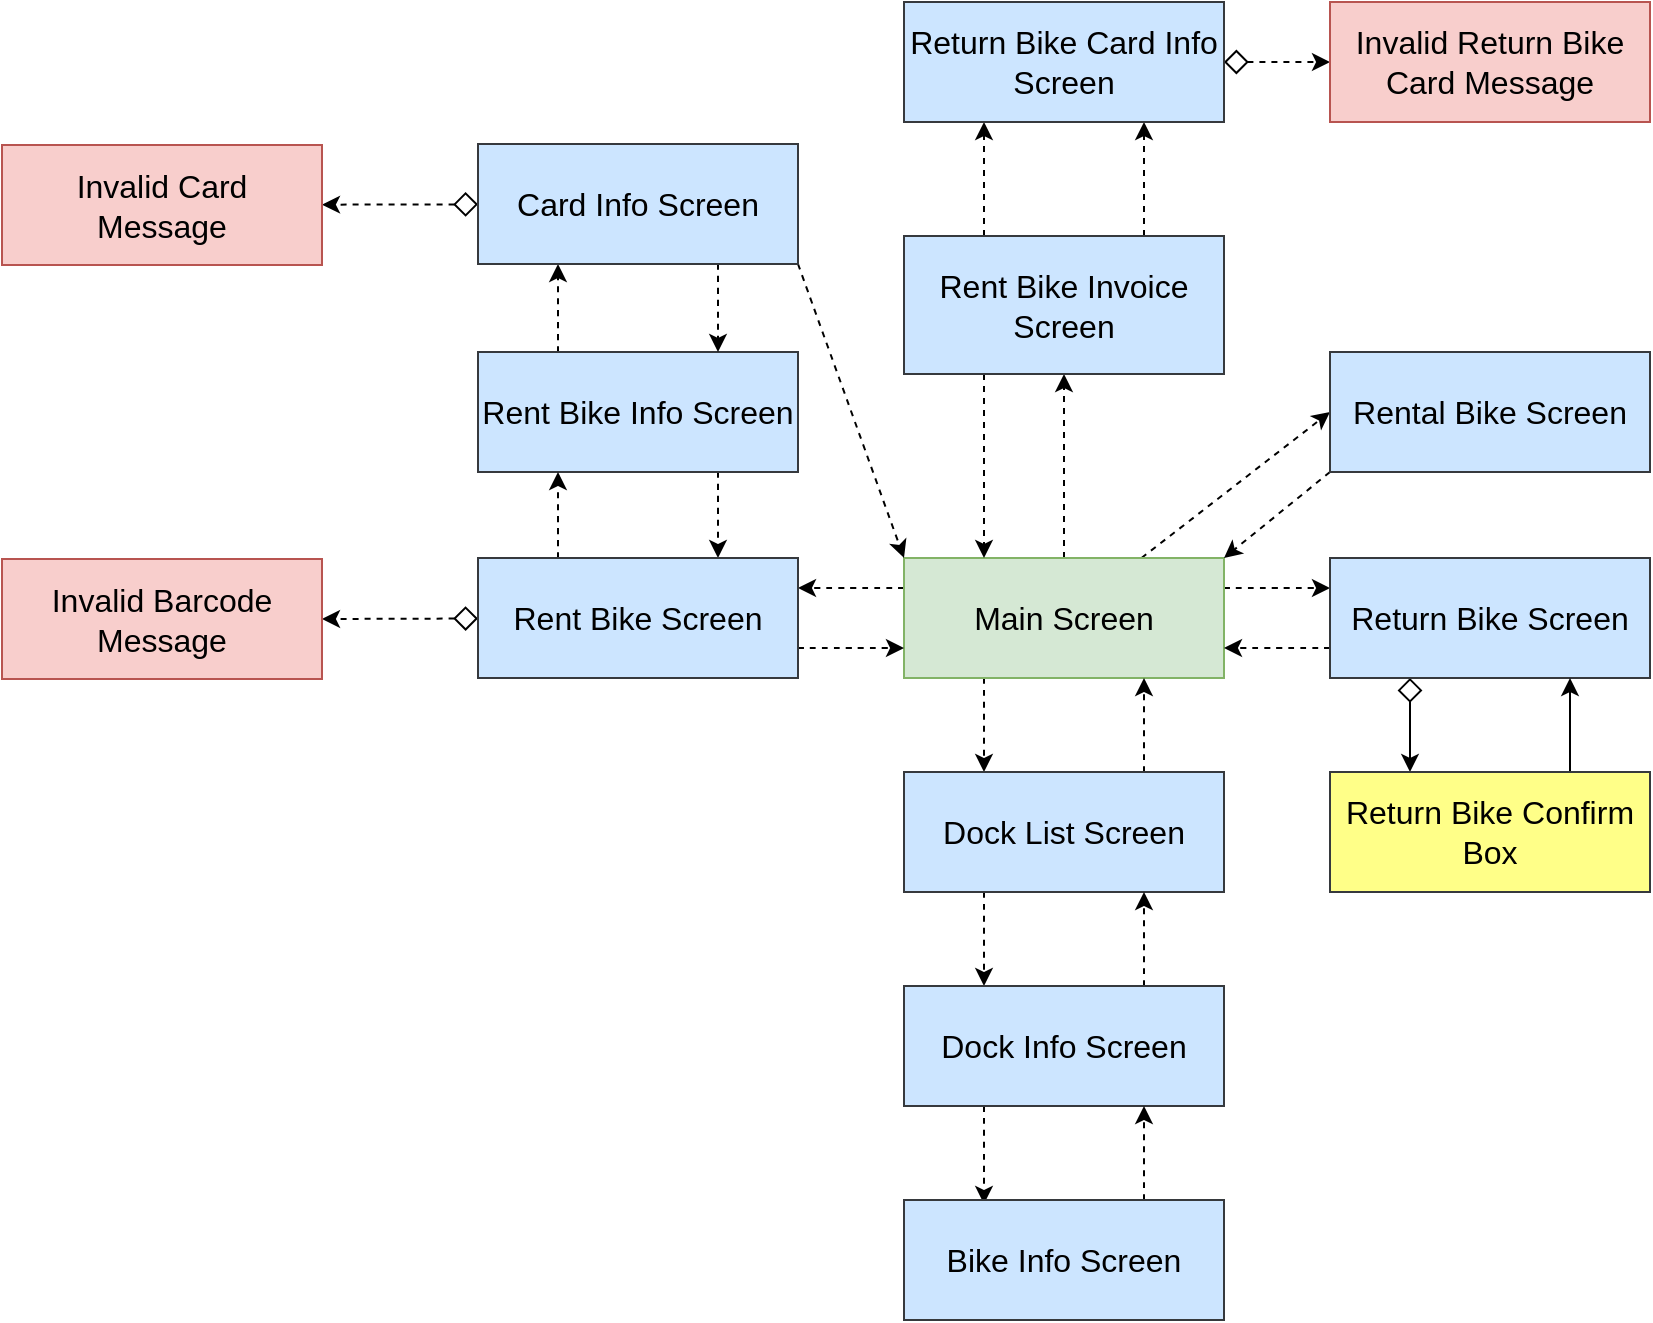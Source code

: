 <mxfile version="20.7.4" type="device"><diagram id="2rXW3kKIKCoy7K6GqrY2" name="Page-1"><mxGraphModel dx="2334" dy="780" grid="0" gridSize="10" guides="1" tooltips="1" connect="1" arrows="1" fold="1" page="1" pageScale="1" pageWidth="850" pageHeight="1100" math="0" shadow="0"><root><mxCell id="0"/><mxCell id="1" parent="0"/><mxCell id="BZPoRxSP04GJBQOM27Xw-13" style="edgeStyle=none;curved=1;rounded=0;orthogonalLoop=1;jettySize=auto;html=1;entryX=1;entryY=0.25;entryDx=0;entryDy=0;fontSize=12;endArrow=classic;sourcePerimeterSpacing=8;targetPerimeterSpacing=8;endFill=1;dashed=1;exitX=0;exitY=0.25;exitDx=0;exitDy=0;" parent="1" target="BZPoRxSP04GJBQOM27Xw-7" edge="1" source="BZPoRxSP04GJBQOM27Xw-1"><mxGeometry relative="1" as="geometry"><mxPoint x="357" y="296" as="sourcePoint"/></mxGeometry></mxCell><mxCell id="BZPoRxSP04GJBQOM27Xw-21" style="edgeStyle=none;curved=1;rounded=0;orthogonalLoop=1;jettySize=auto;html=1;entryX=0;entryY=0.25;entryDx=0;entryDy=0;dashed=1;fontSize=12;endArrow=classic;endFill=1;sourcePerimeterSpacing=8;targetPerimeterSpacing=8;exitX=1;exitY=0.25;exitDx=0;exitDy=0;" parent="1" source="BZPoRxSP04GJBQOM27Xw-1" target="BZPoRxSP04GJBQOM27Xw-4" edge="1"><mxGeometry relative="1" as="geometry"/></mxCell><mxCell id="BZPoRxSP04GJBQOM27Xw-23" style="edgeStyle=none;curved=1;rounded=0;orthogonalLoop=1;jettySize=auto;html=1;entryX=0.25;entryY=0;entryDx=0;entryDy=0;dashed=1;fontSize=12;endArrow=classic;endFill=1;sourcePerimeterSpacing=8;targetPerimeterSpacing=8;exitX=0.25;exitY=1;exitDx=0;exitDy=0;" parent="1" source="BZPoRxSP04GJBQOM27Xw-1" target="BZPoRxSP04GJBQOM27Xw-8" edge="1"><mxGeometry relative="1" as="geometry"/></mxCell><mxCell id="qQIDZ7FwtuLfiswZQr-S-1" style="rounded=0;orthogonalLoop=1;jettySize=auto;html=1;entryX=0;entryY=0.5;entryDx=0;entryDy=0;dashed=1;endArrow=classic;endFill=1;" edge="1" parent="1" source="BZPoRxSP04GJBQOM27Xw-1" target="BZPoRxSP04GJBQOM27Xw-11"><mxGeometry relative="1" as="geometry"/></mxCell><mxCell id="qQIDZ7FwtuLfiswZQr-S-4" style="edgeStyle=none;rounded=0;orthogonalLoop=1;jettySize=auto;html=1;entryX=0.5;entryY=1;entryDx=0;entryDy=0;dashed=1;endArrow=classic;endFill=1;" edge="1" parent="1" source="BZPoRxSP04GJBQOM27Xw-1" target="BZPoRxSP04GJBQOM27Xw-2"><mxGeometry relative="1" as="geometry"/></mxCell><mxCell id="BZPoRxSP04GJBQOM27Xw-1" value="Main Screen" style="rounded=0;whiteSpace=wrap;html=1;fontSize=16;fillColor=#d5e8d4;strokeColor=#82b366;" parent="1" vertex="1"><mxGeometry x="358" y="283" width="160" height="60" as="geometry"/></mxCell><mxCell id="qQIDZ7FwtuLfiswZQr-S-3" style="edgeStyle=none;rounded=0;orthogonalLoop=1;jettySize=auto;html=1;entryX=0.25;entryY=0;entryDx=0;entryDy=0;dashed=1;endArrow=classic;endFill=1;exitX=0.25;exitY=1;exitDx=0;exitDy=0;" edge="1" parent="1" source="BZPoRxSP04GJBQOM27Xw-2" target="BZPoRxSP04GJBQOM27Xw-1"><mxGeometry relative="1" as="geometry"/></mxCell><mxCell id="qQIDZ7FwtuLfiswZQr-S-5" style="edgeStyle=none;rounded=0;orthogonalLoop=1;jettySize=auto;html=1;entryX=0.25;entryY=1;entryDx=0;entryDy=0;dashed=1;endArrow=classic;endFill=1;exitX=0.25;exitY=0;exitDx=0;exitDy=0;" edge="1" parent="1" source="BZPoRxSP04GJBQOM27Xw-2" target="BZPoRxSP04GJBQOM27Xw-3"><mxGeometry relative="1" as="geometry"/></mxCell><mxCell id="qQIDZ7FwtuLfiswZQr-S-6" style="edgeStyle=none;rounded=0;orthogonalLoop=1;jettySize=auto;html=1;entryX=0.75;entryY=1;entryDx=0;entryDy=0;dashed=1;endArrow=classic;endFill=1;exitX=0.75;exitY=0;exitDx=0;exitDy=0;" edge="1" parent="1" source="BZPoRxSP04GJBQOM27Xw-2" target="BZPoRxSP04GJBQOM27Xw-3"><mxGeometry relative="1" as="geometry"/></mxCell><mxCell id="BZPoRxSP04GJBQOM27Xw-2" value="Rent Bike Invoice Screen" style="rounded=0;whiteSpace=wrap;html=1;fontSize=16;fillColor=#cce5ff;strokeColor=#36393d;" parent="1" vertex="1"><mxGeometry x="358" y="122" width="160" height="69" as="geometry"/></mxCell><mxCell id="qQIDZ7FwtuLfiswZQr-S-12" style="edgeStyle=none;rounded=0;orthogonalLoop=1;jettySize=auto;html=1;entryX=0;entryY=0.5;entryDx=0;entryDy=0;dashed=1;startArrow=diamond;startFill=0;endArrow=classic;endFill=1;startSize=10;endSize=6;" edge="1" parent="1" source="BZPoRxSP04GJBQOM27Xw-3" target="qQIDZ7FwtuLfiswZQr-S-11"><mxGeometry relative="1" as="geometry"/></mxCell><mxCell id="BZPoRxSP04GJBQOM27Xw-3" value="Return Bike Card Info Screen" style="rounded=0;whiteSpace=wrap;html=1;fontSize=16;fillColor=#cce5ff;strokeColor=#36393d;" parent="1" vertex="1"><mxGeometry x="358" y="5" width="160" height="60" as="geometry"/></mxCell><mxCell id="BZPoRxSP04GJBQOM27Xw-22" style="edgeStyle=none;curved=1;rounded=0;orthogonalLoop=1;jettySize=auto;html=1;entryX=1;entryY=0.75;entryDx=0;entryDy=0;dashed=1;fontSize=12;endArrow=classic;endFill=1;sourcePerimeterSpacing=8;targetPerimeterSpacing=8;exitX=0;exitY=0.75;exitDx=0;exitDy=0;" parent="1" source="BZPoRxSP04GJBQOM27Xw-4" target="BZPoRxSP04GJBQOM27Xw-1" edge="1"><mxGeometry relative="1" as="geometry"/></mxCell><mxCell id="qQIDZ7FwtuLfiswZQr-S-14" style="edgeStyle=none;rounded=0;orthogonalLoop=1;jettySize=auto;html=1;entryX=0.25;entryY=0;entryDx=0;entryDy=0;startArrow=diamond;startFill=0;endArrow=classic;endFill=1;startSize=10;endSize=6;exitX=0.25;exitY=1;exitDx=0;exitDy=0;" edge="1" parent="1" source="BZPoRxSP04GJBQOM27Xw-4" target="qQIDZ7FwtuLfiswZQr-S-13"><mxGeometry relative="1" as="geometry"/></mxCell><mxCell id="BZPoRxSP04GJBQOM27Xw-4" value="Return Bike Screen" style="rounded=0;whiteSpace=wrap;html=1;fontSize=16;fillColor=#cce5ff;strokeColor=#36393d;" parent="1" vertex="1"><mxGeometry x="571" y="283" width="160" height="60" as="geometry"/></mxCell><mxCell id="BZPoRxSP04GJBQOM27Xw-17" style="edgeStyle=none;curved=1;rounded=0;orthogonalLoop=1;jettySize=auto;html=1;entryX=0.75;entryY=0;entryDx=0;entryDy=0;dashed=1;fontSize=12;endArrow=classic;endFill=1;sourcePerimeterSpacing=8;targetPerimeterSpacing=8;exitX=0.75;exitY=1;exitDx=0;exitDy=0;" parent="1" source="BZPoRxSP04GJBQOM27Xw-5" target="BZPoRxSP04GJBQOM27Xw-7" edge="1"><mxGeometry relative="1" as="geometry"/></mxCell><mxCell id="BZPoRxSP04GJBQOM27Xw-18" style="edgeStyle=none;curved=1;rounded=0;orthogonalLoop=1;jettySize=auto;html=1;entryX=0.25;entryY=1;entryDx=0;entryDy=0;dashed=1;fontSize=12;endArrow=classic;endFill=1;sourcePerimeterSpacing=8;targetPerimeterSpacing=8;exitX=0.25;exitY=0;exitDx=0;exitDy=0;" parent="1" source="BZPoRxSP04GJBQOM27Xw-5" target="BZPoRxSP04GJBQOM27Xw-6" edge="1"><mxGeometry relative="1" as="geometry"/></mxCell><mxCell id="BZPoRxSP04GJBQOM27Xw-5" value="Rent Bike Info Screen" style="rounded=0;whiteSpace=wrap;html=1;fontSize=16;fillColor=#cce5ff;strokeColor=#36393d;" parent="1" vertex="1"><mxGeometry x="145" y="180" width="160" height="60" as="geometry"/></mxCell><mxCell id="BZPoRxSP04GJBQOM27Xw-19" style="edgeStyle=none;curved=1;rounded=0;orthogonalLoop=1;jettySize=auto;html=1;entryX=0.75;entryY=0;entryDx=0;entryDy=0;dashed=1;fontSize=12;endArrow=classic;endFill=1;sourcePerimeterSpacing=8;targetPerimeterSpacing=8;exitX=0.75;exitY=1;exitDx=0;exitDy=0;" parent="1" source="BZPoRxSP04GJBQOM27Xw-6" target="BZPoRxSP04GJBQOM27Xw-5" edge="1"><mxGeometry relative="1" as="geometry"/></mxCell><mxCell id="BZPoRxSP04GJBQOM27Xw-20" style="edgeStyle=none;curved=1;rounded=0;orthogonalLoop=1;jettySize=auto;html=1;entryX=0;entryY=0;entryDx=0;entryDy=0;dashed=1;fontSize=12;endArrow=classic;endFill=1;sourcePerimeterSpacing=8;targetPerimeterSpacing=8;exitX=1;exitY=1;exitDx=0;exitDy=0;" parent="1" source="BZPoRxSP04GJBQOM27Xw-6" target="BZPoRxSP04GJBQOM27Xw-1" edge="1"><mxGeometry relative="1" as="geometry"/></mxCell><mxCell id="qQIDZ7FwtuLfiswZQr-S-10" style="edgeStyle=none;rounded=0;orthogonalLoop=1;jettySize=auto;html=1;dashed=1;startArrow=diamond;startFill=0;endArrow=classic;endFill=1;startSize=10;endSize=6;" edge="1" parent="1" source="BZPoRxSP04GJBQOM27Xw-6" target="qQIDZ7FwtuLfiswZQr-S-9"><mxGeometry relative="1" as="geometry"/></mxCell><mxCell id="BZPoRxSP04GJBQOM27Xw-6" value="Card Info Screen" style="rounded=0;whiteSpace=wrap;html=1;fontSize=16;fillColor=#cce5ff;strokeColor=#36393d;" parent="1" vertex="1"><mxGeometry x="145" y="76" width="160" height="60" as="geometry"/></mxCell><mxCell id="BZPoRxSP04GJBQOM27Xw-14" style="edgeStyle=none;curved=1;rounded=0;orthogonalLoop=1;jettySize=auto;html=1;entryX=0;entryY=0.75;entryDx=0;entryDy=0;fontSize=12;endArrow=classic;sourcePerimeterSpacing=8;targetPerimeterSpacing=8;exitX=1;exitY=0.75;exitDx=0;exitDy=0;endFill=1;dashed=1;" parent="1" source="BZPoRxSP04GJBQOM27Xw-7" target="BZPoRxSP04GJBQOM27Xw-1" edge="1"><mxGeometry relative="1" as="geometry"/></mxCell><mxCell id="BZPoRxSP04GJBQOM27Xw-15" style="edgeStyle=none;curved=1;rounded=0;orthogonalLoop=1;jettySize=auto;html=1;entryX=0.25;entryY=1;entryDx=0;entryDy=0;dashed=1;fontSize=12;endArrow=classic;endFill=1;sourcePerimeterSpacing=8;targetPerimeterSpacing=8;exitX=0.25;exitY=0;exitDx=0;exitDy=0;" parent="1" source="BZPoRxSP04GJBQOM27Xw-7" target="BZPoRxSP04GJBQOM27Xw-5" edge="1"><mxGeometry relative="1" as="geometry"/></mxCell><mxCell id="qQIDZ7FwtuLfiswZQr-S-8" style="edgeStyle=none;rounded=0;orthogonalLoop=1;jettySize=auto;html=1;entryX=1;entryY=0.5;entryDx=0;entryDy=0;dashed=1;endArrow=classic;endFill=1;startArrow=diamond;startFill=0;endSize=6;startSize=10;" edge="1" parent="1" source="BZPoRxSP04GJBQOM27Xw-7" target="BZPoRxSP04GJBQOM27Xw-12"><mxGeometry relative="1" as="geometry"/></mxCell><mxCell id="BZPoRxSP04GJBQOM27Xw-7" value="Rent Bike Screen" style="rounded=0;whiteSpace=wrap;html=1;fontSize=16;fillColor=#cce5ff;strokeColor=#36393d;" parent="1" vertex="1"><mxGeometry x="145" y="283" width="160" height="60" as="geometry"/></mxCell><mxCell id="BZPoRxSP04GJBQOM27Xw-24" style="edgeStyle=none;curved=1;rounded=0;orthogonalLoop=1;jettySize=auto;html=1;entryX=0.75;entryY=1;entryDx=0;entryDy=0;dashed=1;fontSize=12;endArrow=classic;endFill=1;sourcePerimeterSpacing=8;targetPerimeterSpacing=8;exitX=0.75;exitY=0;exitDx=0;exitDy=0;" parent="1" source="BZPoRxSP04GJBQOM27Xw-8" target="BZPoRxSP04GJBQOM27Xw-1" edge="1"><mxGeometry relative="1" as="geometry"/></mxCell><mxCell id="BZPoRxSP04GJBQOM27Xw-25" style="edgeStyle=none;curved=1;rounded=0;orthogonalLoop=1;jettySize=auto;html=1;entryX=0.25;entryY=0;entryDx=0;entryDy=0;dashed=1;fontSize=12;endArrow=classic;endFill=1;sourcePerimeterSpacing=8;targetPerimeterSpacing=8;exitX=0.25;exitY=1;exitDx=0;exitDy=0;" parent="1" source="BZPoRxSP04GJBQOM27Xw-8" target="BZPoRxSP04GJBQOM27Xw-9" edge="1"><mxGeometry relative="1" as="geometry"/></mxCell><mxCell id="BZPoRxSP04GJBQOM27Xw-8" value="Dock List Screen" style="rounded=0;whiteSpace=wrap;html=1;fontSize=16;fillColor=#cce5ff;strokeColor=#36393d;" parent="1" vertex="1"><mxGeometry x="358" y="390" width="160" height="60" as="geometry"/></mxCell><mxCell id="BZPoRxSP04GJBQOM27Xw-26" style="edgeStyle=none;curved=1;rounded=0;orthogonalLoop=1;jettySize=auto;html=1;entryX=0.75;entryY=1;entryDx=0;entryDy=0;dashed=1;fontSize=12;endArrow=classic;endFill=1;sourcePerimeterSpacing=8;targetPerimeterSpacing=8;exitX=0.75;exitY=0;exitDx=0;exitDy=0;" parent="1" source="BZPoRxSP04GJBQOM27Xw-9" target="BZPoRxSP04GJBQOM27Xw-8" edge="1"><mxGeometry relative="1" as="geometry"/></mxCell><mxCell id="BZPoRxSP04GJBQOM27Xw-27" style="edgeStyle=none;curved=1;rounded=0;orthogonalLoop=1;jettySize=auto;html=1;dashed=1;fontSize=12;endArrow=classic;endFill=1;sourcePerimeterSpacing=8;targetPerimeterSpacing=8;exitX=0.25;exitY=1;exitDx=0;exitDy=0;" parent="1" source="BZPoRxSP04GJBQOM27Xw-9" edge="1"><mxGeometry relative="1" as="geometry"><mxPoint x="398" y="606" as="targetPoint"/></mxGeometry></mxCell><mxCell id="BZPoRxSP04GJBQOM27Xw-9" value="Dock Info Screen" style="rounded=0;whiteSpace=wrap;html=1;fontSize=16;fillColor=#cce5ff;strokeColor=#36393d;" parent="1" vertex="1"><mxGeometry x="358" y="497" width="160" height="60" as="geometry"/></mxCell><mxCell id="BZPoRxSP04GJBQOM27Xw-28" style="edgeStyle=none;curved=1;rounded=0;orthogonalLoop=1;jettySize=auto;html=1;entryX=0.75;entryY=1;entryDx=0;entryDy=0;dashed=1;fontSize=12;endArrow=classic;endFill=1;sourcePerimeterSpacing=8;targetPerimeterSpacing=8;exitX=0.75;exitY=0;exitDx=0;exitDy=0;" parent="1" source="BZPoRxSP04GJBQOM27Xw-10" target="BZPoRxSP04GJBQOM27Xw-9" edge="1"><mxGeometry relative="1" as="geometry"/></mxCell><mxCell id="BZPoRxSP04GJBQOM27Xw-10" value="Bike Info Screen" style="rounded=0;whiteSpace=wrap;html=1;fontSize=16;fillColor=#cce5ff;strokeColor=#36393d;" parent="1" vertex="1"><mxGeometry x="358" y="604" width="160" height="60" as="geometry"/></mxCell><mxCell id="qQIDZ7FwtuLfiswZQr-S-2" style="edgeStyle=none;rounded=0;orthogonalLoop=1;jettySize=auto;html=1;entryX=1;entryY=0;entryDx=0;entryDy=0;dashed=1;endArrow=classic;endFill=1;exitX=0;exitY=1;exitDx=0;exitDy=0;" edge="1" parent="1" source="BZPoRxSP04GJBQOM27Xw-11" target="BZPoRxSP04GJBQOM27Xw-1"><mxGeometry relative="1" as="geometry"/></mxCell><mxCell id="BZPoRxSP04GJBQOM27Xw-11" value="Rental Bike Screen" style="rounded=0;whiteSpace=wrap;html=1;fontSize=16;fillColor=#cce5ff;strokeColor=#36393d;" parent="1" vertex="1"><mxGeometry x="571" y="180" width="160" height="60" as="geometry"/></mxCell><mxCell id="BZPoRxSP04GJBQOM27Xw-12" value="Invalid Barcode Message" style="rounded=0;whiteSpace=wrap;html=1;fontSize=16;fillColor=#f8cecc;strokeColor=#b85450;" parent="1" vertex="1"><mxGeometry x="-93" y="283.5" width="160" height="60" as="geometry"/></mxCell><mxCell id="qQIDZ7FwtuLfiswZQr-S-9" value="Invalid Card &lt;br&gt;Message" style="rounded=0;whiteSpace=wrap;html=1;fontSize=16;fillColor=#f8cecc;strokeColor=#b85450;" vertex="1" parent="1"><mxGeometry x="-93" y="76.5" width="160" height="60" as="geometry"/></mxCell><mxCell id="qQIDZ7FwtuLfiswZQr-S-11" value="Invalid Return Bike Card Message" style="rounded=0;whiteSpace=wrap;html=1;fontSize=16;fillColor=#f8cecc;strokeColor=#b85450;" vertex="1" parent="1"><mxGeometry x="571" y="5" width="160" height="60" as="geometry"/></mxCell><mxCell id="qQIDZ7FwtuLfiswZQr-S-15" style="edgeStyle=none;rounded=0;orthogonalLoop=1;jettySize=auto;html=1;entryX=0.75;entryY=1;entryDx=0;entryDy=0;startArrow=none;startFill=0;endArrow=classic;endFill=1;startSize=10;endSize=6;exitX=0.75;exitY=0;exitDx=0;exitDy=0;" edge="1" parent="1" source="qQIDZ7FwtuLfiswZQr-S-13" target="BZPoRxSP04GJBQOM27Xw-4"><mxGeometry relative="1" as="geometry"/></mxCell><mxCell id="qQIDZ7FwtuLfiswZQr-S-13" value="Return Bike Confirm Box" style="rounded=0;whiteSpace=wrap;html=1;fontSize=16;fillColor=#ffff88;strokeColor=#36393d;" vertex="1" parent="1"><mxGeometry x="571" y="390" width="160" height="60" as="geometry"/></mxCell></root></mxGraphModel></diagram></mxfile>